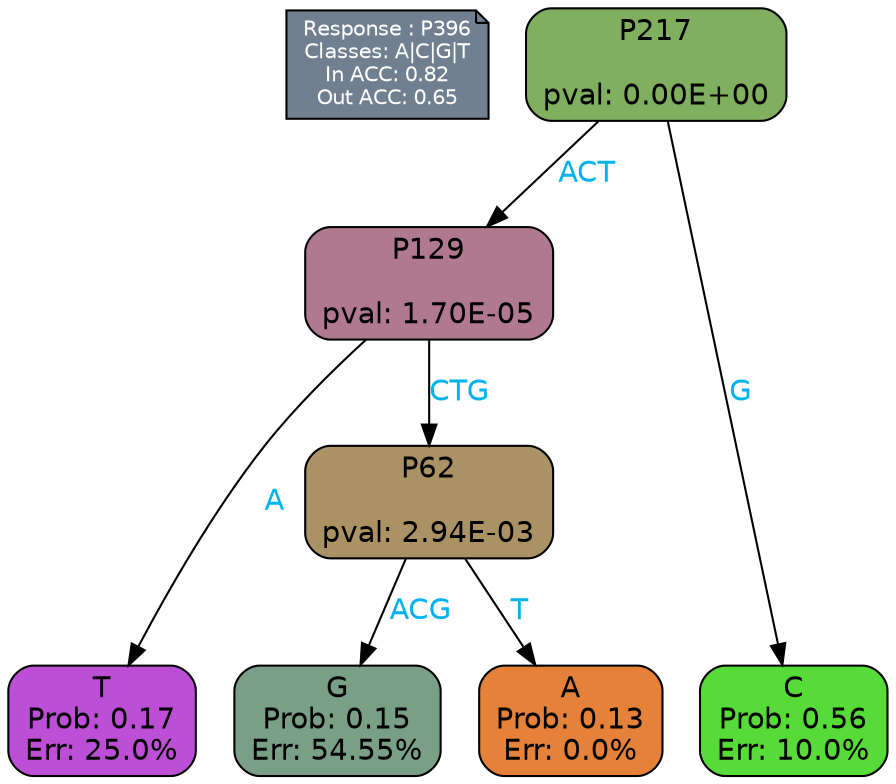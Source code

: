 digraph Tree {
node [shape=box, style="filled, rounded", color="black", fontname=helvetica] ;
graph [ranksep=equally, splines=polylines, bgcolor=transparent, dpi=600] ;
edge [fontname=helvetica] ;
LEGEND [label="Response : P396
Classes: A|C|G|T
In ACC: 0.82
Out ACC: 0.65
",shape=note,align=left,style=filled,fillcolor="slategray",fontcolor="white",fontsize=10];1 [label="P217

pval: 0.00E+00", fillcolor="#7faf5f"] ;
2 [label="P129

pval: 1.70E-05", fillcolor="#b1798f"] ;
3 [label="T
Prob: 0.17
Err: 25.0%", fillcolor="#bd4fd6"] ;
4 [label="P62

pval: 2.94E-03", fillcolor="#aa9264"] ;
5 [label="G
Prob: 0.15
Err: 54.55%", fillcolor="#7a9f87"] ;
6 [label="A
Prob: 0.13
Err: 0.0%", fillcolor="#e58139"] ;
7 [label="C
Prob: 0.56
Err: 10.0%", fillcolor="#56db39"] ;
1 -> 2 [label="ACT",fontcolor=deepskyblue2] ;
1 -> 7 [label="G",fontcolor=deepskyblue2] ;
2 -> 3 [label="A",fontcolor=deepskyblue2] ;
2 -> 4 [label="CTG",fontcolor=deepskyblue2] ;
4 -> 5 [label="ACG",fontcolor=deepskyblue2] ;
4 -> 6 [label="T",fontcolor=deepskyblue2] ;
{rank = same; 3;5;6;7;}{rank = same; LEGEND;1;}}